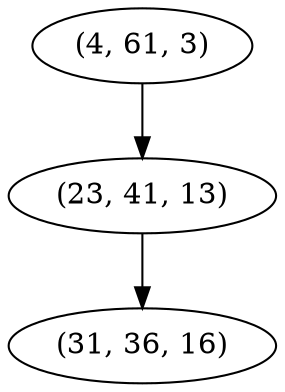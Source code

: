 digraph tree {
    "(4, 61, 3)";
    "(23, 41, 13)";
    "(31, 36, 16)";
    "(4, 61, 3)" -> "(23, 41, 13)";
    "(23, 41, 13)" -> "(31, 36, 16)";
}
